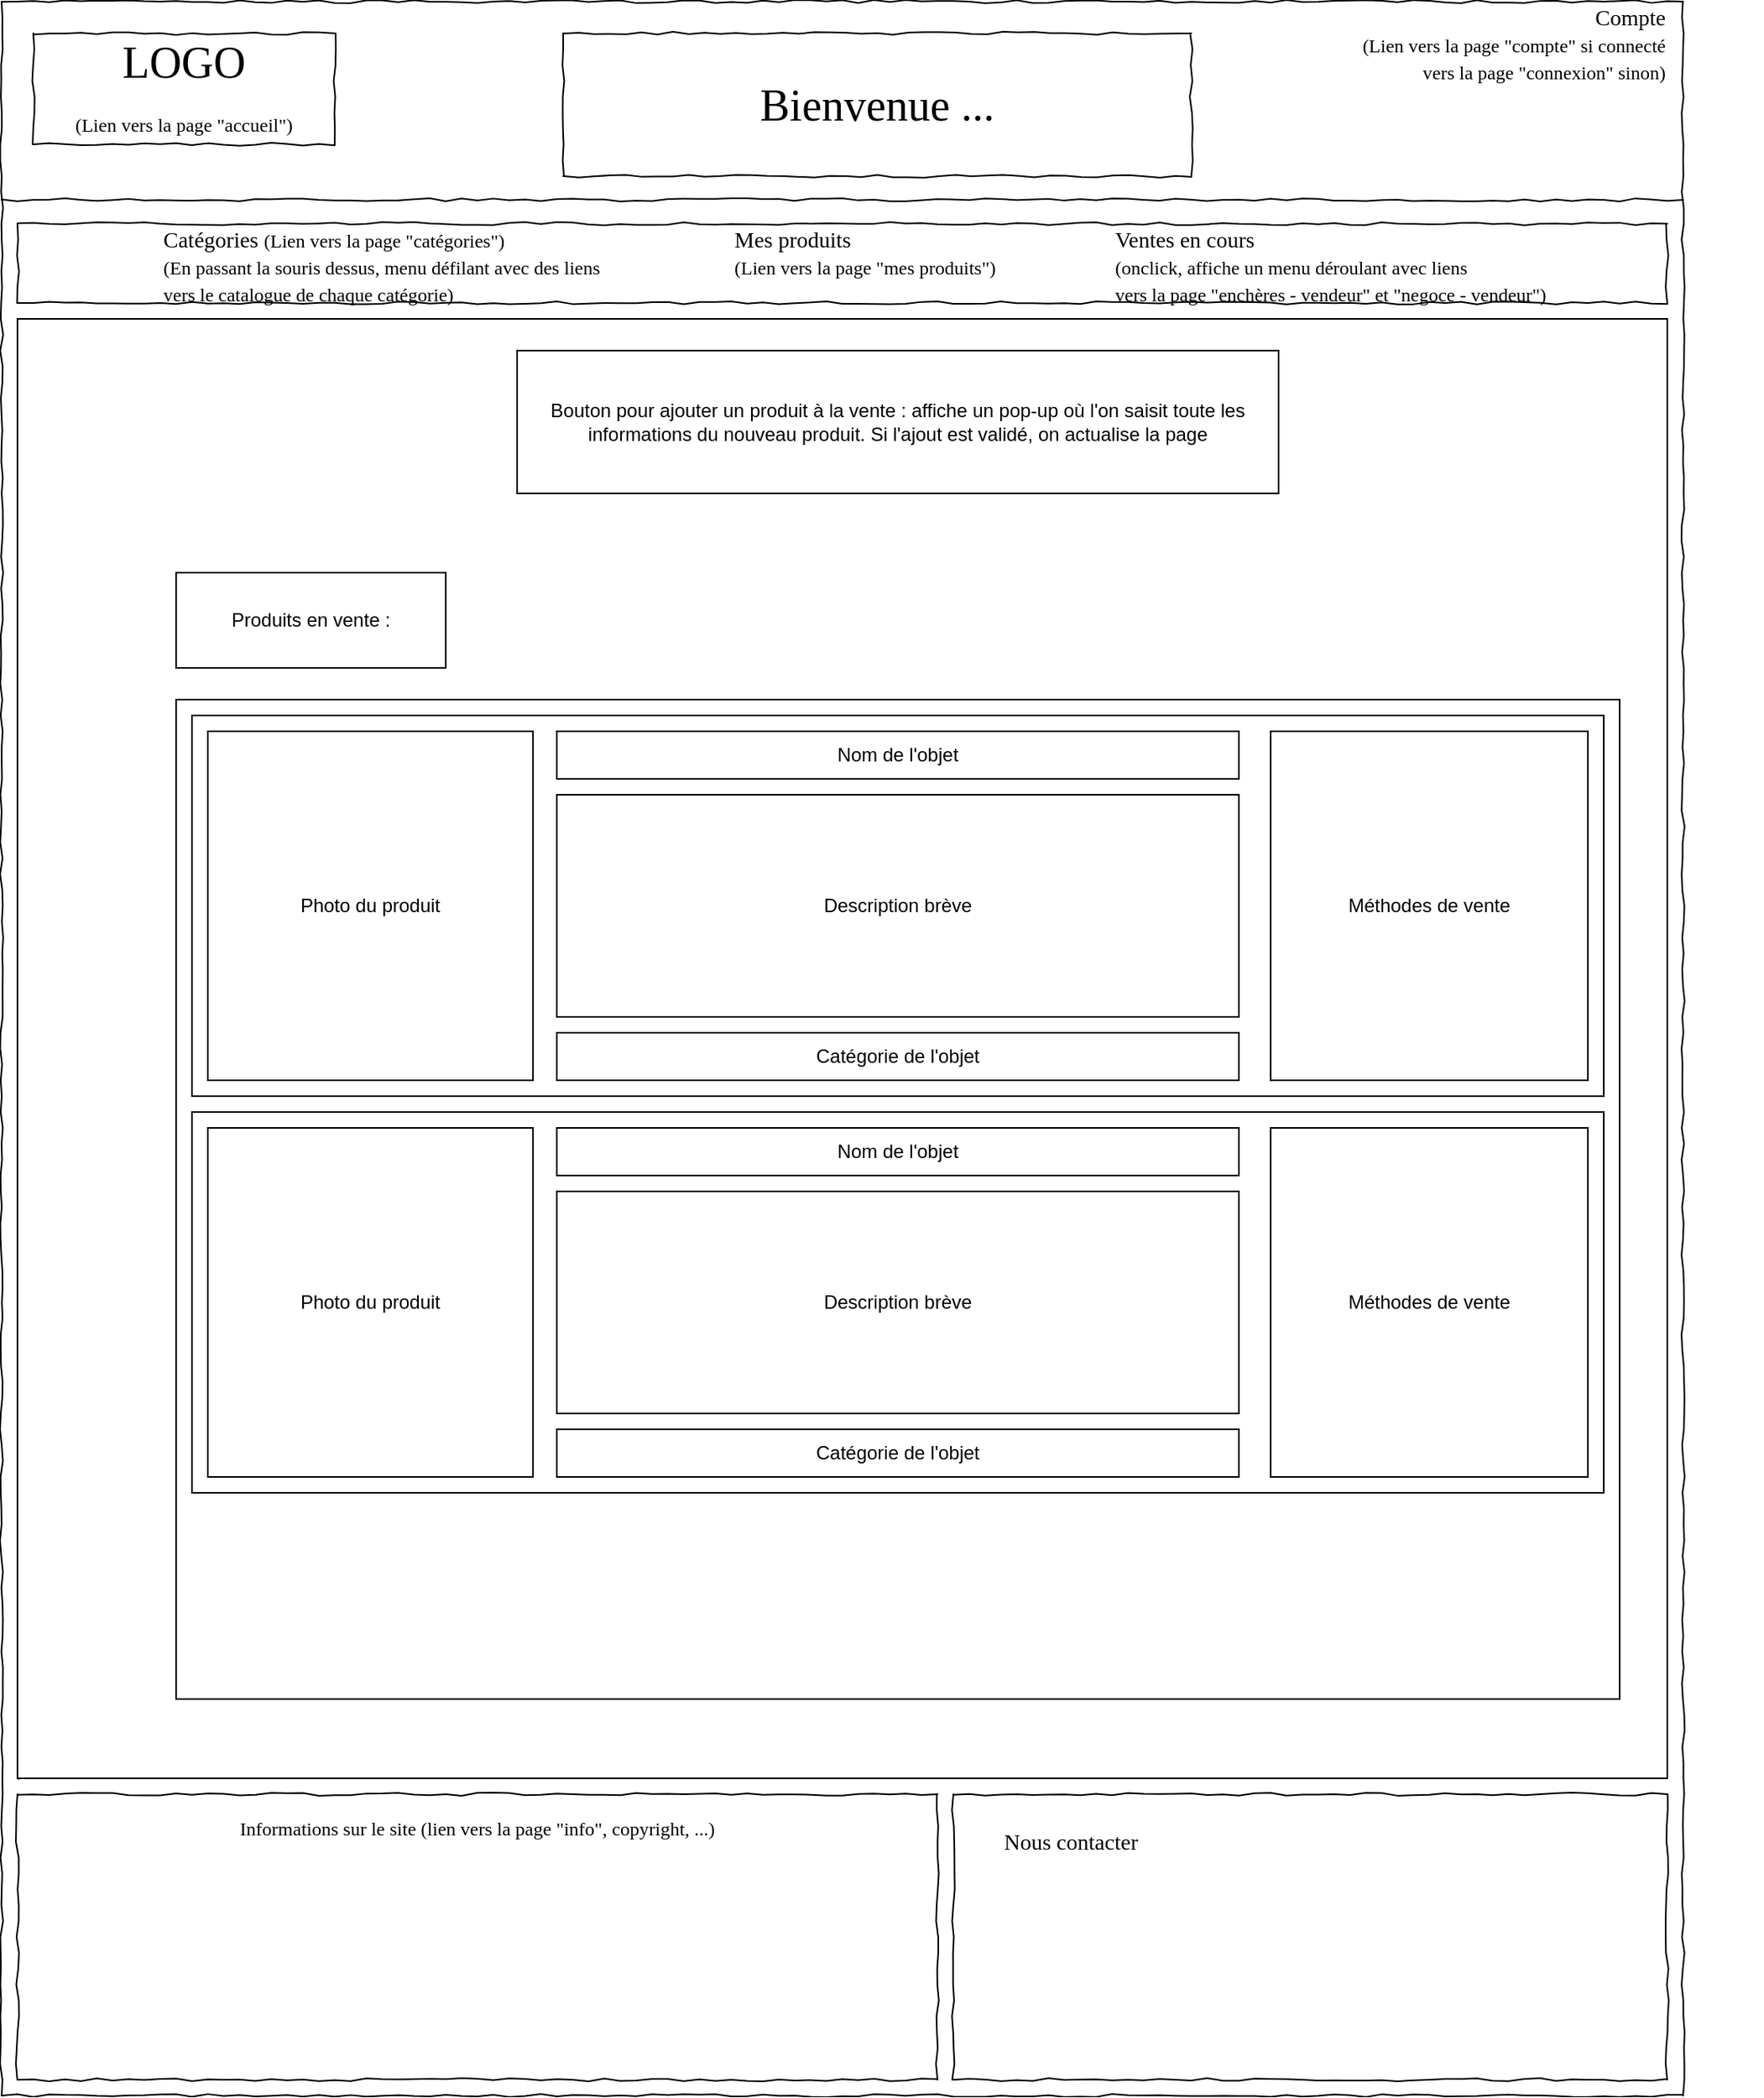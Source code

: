 <mxfile version="12.9.11" type="device"><diagram name="Page-1" id="03018318-947c-dd8e-b7a3-06fadd420f32"><mxGraphModel dx="1422" dy="798" grid="1" gridSize="10" guides="1" tooltips="1" connect="1" arrows="1" fold="1" page="1" pageScale="1" pageWidth="850" pageHeight="1500" background="#ffffff" math="0" shadow="0"><root><mxCell id="0"/><mxCell id="1" parent="0"/><mxCell id="677b7b8949515195-1" value="&#10;&#10;&lt;!--StartFragment--&gt;&lt;span style=&quot;font-family: Whitney, &amp;quot;Helvetica Neue&amp;quot;, Helvetica, Arial, sans-serif; font-size: 16px; font-style: normal; font-variant-ligatures: normal; font-variant-caps: normal; font-weight: 400; letter-spacing: normal; orphans: 2; text-align: start; text-indent: 0px; text-transform: none; widows: 2; word-spacing: 0px; -webkit-text-stroke-width: 0px; text-decoration-style: initial; text-decoration-color: initial; float: none; display: inline !important;&quot;&gt;Pere-Siffleur&lt;/span&gt;&lt;!--EndFragment--&gt;&#10;&#10;" style="whiteSpace=wrap;html=1;rounded=0;shadow=0;labelBackgroundColor=none;strokeColor=#000000;strokeWidth=1;fillColor=none;fontFamily=Verdana;fontSize=12;fontColor=#000000;align=center;comic=1;" parent="1" vertex="1"><mxGeometry x="20" y="20" width="1060" height="1320" as="geometry"/></mxCell><mxCell id="677b7b8949515195-2" value="LOGO&lt;br style=&quot;font-size: 12px&quot;&gt;&lt;span style=&quot;font-size: 12px&quot;&gt;(Lien vers la page &quot;accueil&quot;)&lt;/span&gt;" style="whiteSpace=wrap;html=1;rounded=0;shadow=0;labelBackgroundColor=none;strokeWidth=1;fontFamily=Verdana;fontSize=28;align=center;comic=1;" parent="1" vertex="1"><mxGeometry x="40" y="40" width="190" height="70" as="geometry"/></mxCell><mxCell id="677b7b8949515195-7" value="Compte&lt;br style=&quot;font-size: 12px&quot;&gt;&lt;span style=&quot;font-size: 12px&quot;&gt;(Lien vers la page &quot;compte&quot; si connecté&lt;br&gt;vers la page &quot;connexion&quot; sinon)&lt;br&gt;&lt;/span&gt;" style="text;html=1;points=[];align=right;verticalAlign=middle;spacingTop=-4;fontSize=14;fontFamily=Verdana;labelPosition=left;verticalLabelPosition=middle;" parent="1" vertex="1"><mxGeometry x="1070" y="40" width="60" height="20" as="geometry"/></mxCell><mxCell id="677b7b8949515195-9" value="" style="line;strokeWidth=1;html=1;rounded=0;shadow=0;labelBackgroundColor=none;fillColor=none;fontFamily=Verdana;fontSize=14;fontColor=#000000;align=center;comic=1;" parent="1" vertex="1"><mxGeometry x="20" y="140" width="1060" height="10" as="geometry"/></mxCell><mxCell id="677b7b8949515195-10" value="" style="whiteSpace=wrap;html=1;rounded=0;shadow=0;labelBackgroundColor=none;strokeWidth=1;fillColor=none;fontFamily=Verdana;fontSize=12;align=center;comic=1;" parent="1" vertex="1"><mxGeometry x="30" y="160" width="1040" height="50" as="geometry"/></mxCell><mxCell id="677b7b8949515195-11" value="Catégories&amp;nbsp;&lt;span style=&quot;font-size: 12px&quot;&gt;(Lien vers la page &quot;catégories&quot;)&lt;br&gt;(En passant la souris dessus, menu défilant avec des liens&amp;nbsp;&lt;br&gt;vers le catalogue de chaque catégorie)&lt;/span&gt;" style="text;html=1;points=[];align=left;verticalAlign=top;spacingTop=-4;fontSize=14;fontFamily=Verdana" parent="1" vertex="1"><mxGeometry x="120" y="160" width="60" height="20" as="geometry"/></mxCell><mxCell id="677b7b8949515195-15" value="&lt;div style=&quot;text-align: justify&quot;&gt;Informations sur le site (lien vers la page &quot;info&quot;, copyright, ...)&lt;br&gt;&lt;/div&gt;" style="whiteSpace=wrap;html=1;rounded=0;shadow=0;labelBackgroundColor=none;strokeWidth=1;fillColor=none;fontFamily=Verdana;fontSize=12;align=center;verticalAlign=top;spacing=10;comic=1;" parent="1" vertex="1"><mxGeometry x="30" y="1150" width="580" height="180" as="geometry"/></mxCell><mxCell id="677b7b8949515195-16" value="" style="verticalLabelPosition=bottom;shadow=0;dashed=0;align=center;html=1;verticalAlign=top;strokeWidth=1;shape=mxgraph.mockup.graphics.simpleIcon;strokeColor=#999999;rounded=0;labelBackgroundColor=none;fontFamily=Verdana;fontSize=14;fontColor=#000000;comic=1;" parent="1" vertex="1"><mxGeometry x="30" y="220" width="1040" height="920" as="geometry"/></mxCell><mxCell id="677b7b8949515195-26" value="" style="whiteSpace=wrap;html=1;rounded=0;shadow=0;labelBackgroundColor=none;strokeWidth=1;fillColor=none;fontFamily=Verdana;fontSize=12;align=center;comic=1;" parent="1" vertex="1"><mxGeometry x="620" y="1150" width="450" height="180" as="geometry"/></mxCell><mxCell id="677b7b8949515195-42" value="Nous contacter" style="text;html=1;points=[];align=left;verticalAlign=top;spacingTop=-4;fontSize=14;fontFamily=Verdana" parent="1" vertex="1"><mxGeometry x="650" y="1170" width="170" height="20" as="geometry"/></mxCell><mxCell id="Vz2qVGnKAH75r2qcj9Pt-3" value="Bienvenue ..." style="whiteSpace=wrap;html=1;rounded=0;shadow=0;labelBackgroundColor=none;strokeWidth=1;fontFamily=Verdana;fontSize=28;align=center;comic=1;" parent="1" vertex="1"><mxGeometry x="374" y="40" width="396" height="90" as="geometry"/></mxCell><mxCell id="e5o1lOc_ARrBMdmpLk1c-1" value="Mes produits&lt;br style=&quot;font-size: 12px&quot;&gt;&lt;span style=&quot;font-size: 12px&quot;&gt;(Lien vers la page &quot;mes produits&quot;)&lt;/span&gt;" style="text;html=1;points=[];align=left;verticalAlign=top;spacingTop=-4;fontSize=14;fontFamily=Verdana" parent="1" vertex="1"><mxGeometry x="480" y="160" width="60" height="20" as="geometry"/></mxCell><mxCell id="e5o1lOc_ARrBMdmpLk1c-3" value="Ventes en cours&lt;br style=&quot;font-size: 12px&quot;&gt;&lt;span style=&quot;font-size: 12px&quot;&gt;(onclick, affiche un menu déroulant avec liens&lt;br&gt;vers la page &quot;enchères - vendeur&quot; et &quot;negoce - vendeur&quot;)&lt;/span&gt;" style="text;html=1;points=[];align=left;verticalAlign=top;spacingTop=-4;fontSize=14;fontFamily=Verdana" parent="1" vertex="1"><mxGeometry x="720" y="160" width="60" height="20" as="geometry"/></mxCell><mxCell id="X61T6MbIhK0UolpfJV0e-1" value="" style="rounded=0;whiteSpace=wrap;html=1;" parent="1" vertex="1"><mxGeometry x="30" y="220" width="1040" height="920" as="geometry"/></mxCell><mxCell id="X61T6MbIhK0UolpfJV0e-2" value="Produits en vente :" style="rounded=0;whiteSpace=wrap;html=1;" parent="1" vertex="1"><mxGeometry x="130" y="380" width="170" height="60" as="geometry"/></mxCell><mxCell id="X61T6MbIhK0UolpfJV0e-4" value="" style="rounded=0;whiteSpace=wrap;html=1;" parent="1" vertex="1"><mxGeometry x="130" y="460" width="910" height="630" as="geometry"/></mxCell><mxCell id="X61T6MbIhK0UolpfJV0e-5" value="Bouton pour ajouter un produit à la vente : affiche un pop-up où l'on saisit toute les informations du nouveau produit. Si l'ajout est validé, on actualise la page" style="rounded=0;whiteSpace=wrap;html=1;" parent="1" vertex="1"><mxGeometry x="345" y="240" width="480" height="90" as="geometry"/></mxCell><mxCell id="X61T6MbIhK0UolpfJV0e-6" value="" style="rounded=0;whiteSpace=wrap;html=1;" parent="1" vertex="1"><mxGeometry x="140" y="470" width="890" height="240" as="geometry"/></mxCell><mxCell id="X61T6MbIhK0UolpfJV0e-8" value="Photo du produit" style="rounded=0;whiteSpace=wrap;html=1;" parent="1" vertex="1"><mxGeometry x="150" y="480" width="205" height="220" as="geometry"/></mxCell><mxCell id="X61T6MbIhK0UolpfJV0e-9" value="Description brève" style="rounded=0;whiteSpace=wrap;html=1;" parent="1" vertex="1"><mxGeometry x="370" y="520" width="430" height="140" as="geometry"/></mxCell><mxCell id="X61T6MbIhK0UolpfJV0e-10" value="Méthodes de vente" style="rounded=0;whiteSpace=wrap;html=1;" parent="1" vertex="1"><mxGeometry x="820" y="480" width="200" height="220" as="geometry"/></mxCell><mxCell id="X61T6MbIhK0UolpfJV0e-12" value="Catégorie de l'objet" style="rounded=0;whiteSpace=wrap;html=1;" parent="1" vertex="1"><mxGeometry x="370" y="670" width="430" height="30" as="geometry"/></mxCell><mxCell id="X61T6MbIhK0UolpfJV0e-13" value="Photo du produit" style="rounded=0;whiteSpace=wrap;html=1;" parent="1" vertex="1"><mxGeometry x="150" y="730" width="205" height="220" as="geometry"/></mxCell><mxCell id="X61T6MbIhK0UolpfJV0e-14" value="Catégorie de l'objet" style="rounded=0;whiteSpace=wrap;html=1;" parent="1" vertex="1"><mxGeometry x="370" y="730" width="430" height="30" as="geometry"/></mxCell><mxCell id="X61T6MbIhK0UolpfJV0e-15" value="Description brève" style="rounded=0;whiteSpace=wrap;html=1;" parent="1" vertex="1"><mxGeometry x="370" y="770" width="430" height="180" as="geometry"/></mxCell><mxCell id="X61T6MbIhK0UolpfJV0e-16" value="Méthodes de vente" style="rounded=0;whiteSpace=wrap;html=1;" parent="1" vertex="1"><mxGeometry x="820" y="730" width="200" height="220" as="geometry"/></mxCell><mxCell id="X61T6MbIhK0UolpfJV0e-17" value="" style="rounded=0;whiteSpace=wrap;html=1;" parent="1" vertex="1"><mxGeometry x="140" y="720" width="890" height="240" as="geometry"/></mxCell><mxCell id="X61T6MbIhK0UolpfJV0e-18" value="Photo du produit" style="rounded=0;whiteSpace=wrap;html=1;" parent="1" vertex="1"><mxGeometry x="150" y="730" width="205" height="220" as="geometry"/></mxCell><mxCell id="X61T6MbIhK0UolpfJV0e-19" value="Catégorie de l'objet" style="rounded=0;whiteSpace=wrap;html=1;" parent="1" vertex="1"><mxGeometry x="370" y="920" width="430" height="30" as="geometry"/></mxCell><mxCell id="X61T6MbIhK0UolpfJV0e-20" value="Description brève" style="rounded=0;whiteSpace=wrap;html=1;" parent="1" vertex="1"><mxGeometry x="370" y="770" width="430" height="140" as="geometry"/></mxCell><mxCell id="X61T6MbIhK0UolpfJV0e-21" value="Méthodes de vente" style="rounded=0;whiteSpace=wrap;html=1;" parent="1" vertex="1"><mxGeometry x="820" y="730" width="200" height="220" as="geometry"/></mxCell><mxCell id="VyVc-1TCScPf3faxvXpi-2" value="Nom de l'objet" style="rounded=0;whiteSpace=wrap;html=1;" vertex="1" parent="1"><mxGeometry x="370" y="480" width="430" height="30" as="geometry"/></mxCell><mxCell id="VyVc-1TCScPf3faxvXpi-3" value="Nom de l'objet" style="rounded=0;whiteSpace=wrap;html=1;" vertex="1" parent="1"><mxGeometry x="370" y="730" width="430" height="30" as="geometry"/></mxCell></root></mxGraphModel></diagram></mxfile>